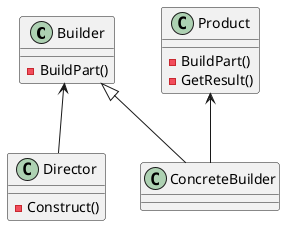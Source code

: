 @startuml
Builder <-- Director
Builder <|-- ConcreteBuilder
Product <-- ConcreteBuilder

class Builder {
    - BuildPart()
}

class Director {
    - Construct()
}

class ConcreteBuilder {

}

class Product{
    - BuildPart()
    - GetResult()
}
@enduml
